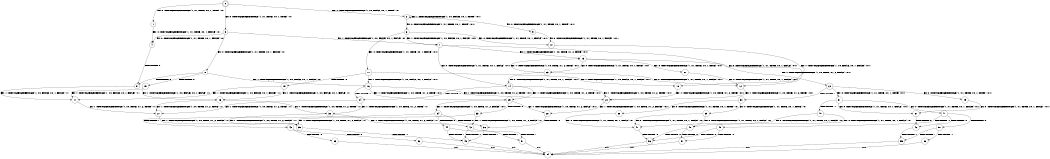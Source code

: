 digraph BCG {
size = "7, 10.5";
center = TRUE;
node [shape = circle];
0 [peripheries = 2];
0 -> 1 [label = "EX !0 !ATOMIC_EXCH_BRANCH (1, +1, TRUE, +0, 1, TRUE) !:0:"];
0 -> 2 [label = "EX !1 !ATOMIC_EXCH_BRANCH (1, +0, FALSE, +0, 1, TRUE) !:0:"];
0 -> 3 [label = "EX !0 !ATOMIC_EXCH_BRANCH (1, +1, TRUE, +0, 1, TRUE) !:0:"];
1 -> 4 [label = "EX !0 !ATOMIC_EXCH_BRANCH (1, +1, TRUE, +0, 1, FALSE) !:0:"];
2 -> 5 [label = "EX !0 !ATOMIC_EXCH_BRANCH (1, +1, TRUE, +0, 1, TRUE) !:0:1:"];
2 -> 6 [label = "EX !0 !ATOMIC_EXCH_BRANCH (1, +1, TRUE, +0, 1, TRUE) !:0:1:"];
2 -> 2 [label = "EX !1 !ATOMIC_EXCH_BRANCH (1, +0, FALSE, +0, 1, TRUE) !:0:1:"];
3 -> 4 [label = "EX !0 !ATOMIC_EXCH_BRANCH (1, +1, TRUE, +0, 1, FALSE) !:0:"];
3 -> 7 [label = "EX !1 !ATOMIC_EXCH_BRANCH (1, +0, FALSE, +0, 1, FALSE) !:0:"];
3 -> 8 [label = "EX !0 !ATOMIC_EXCH_BRANCH (1, +1, TRUE, +0, 1, FALSE) !:0:"];
4 -> 9 [label = "TERMINATE !0"];
5 -> 10 [label = "EX !0 !ATOMIC_EXCH_BRANCH (1, +1, TRUE, +0, 1, FALSE) !:0:1:"];
6 -> 10 [label = "EX !0 !ATOMIC_EXCH_BRANCH (1, +1, TRUE, +0, 1, FALSE) !:0:1:"];
6 -> 7 [label = "EX !1 !ATOMIC_EXCH_BRANCH (1, +0, FALSE, +0, 1, FALSE) !:0:1:"];
6 -> 11 [label = "EX !0 !ATOMIC_EXCH_BRANCH (1, +1, TRUE, +0, 1, FALSE) !:0:1:"];
7 -> 12 [label = "EX !0 !ATOMIC_EXCH_BRANCH (1, +1, TRUE, +0, 1, FALSE) !:0:1:"];
7 -> 13 [label = "EX !1 !ATOMIC_EXCH_BRANCH (1, +0, TRUE, +1, 2, TRUE) !:0:1:"];
7 -> 14 [label = "EX !0 !ATOMIC_EXCH_BRANCH (1, +1, TRUE, +0, 1, FALSE) !:0:1:"];
8 -> 9 [label = "TERMINATE !0"];
8 -> 15 [label = "TERMINATE !0"];
8 -> 16 [label = "EX !1 !ATOMIC_EXCH_BRANCH (1, +0, FALSE, +0, 1, FALSE) !:0:"];
9 -> 17 [label = "EX !1 !ATOMIC_EXCH_BRANCH (1, +0, FALSE, +0, 1, FALSE) !:1:"];
10 -> 18 [label = "EX !1 !ATOMIC_EXCH_BRANCH (1, +0, FALSE, +0, 1, FALSE) !:0:1:"];
11 -> 18 [label = "EX !1 !ATOMIC_EXCH_BRANCH (1, +0, FALSE, +0, 1, FALSE) !:0:1:"];
11 -> 19 [label = "TERMINATE !0"];
11 -> 16 [label = "EX !1 !ATOMIC_EXCH_BRANCH (1, +0, FALSE, +0, 1, FALSE) !:0:1:"];
12 -> 20 [label = "EX !1 !ATOMIC_EXCH_BRANCH (1, +0, TRUE, +1, 2, TRUE) !:0:1:"];
13 -> 21 [label = "EX !0 !ATOMIC_EXCH_BRANCH (1, +1, TRUE, +0, 1, TRUE) !:0:1:"];
13 -> 22 [label = "EX !1 !ATOMIC_EXCH_BRANCH (1, +0, TRUE, +1, 2, FALSE) !:0:1:"];
13 -> 23 [label = "EX !0 !ATOMIC_EXCH_BRANCH (1, +1, TRUE, +0, 1, TRUE) !:0:1:"];
14 -> 20 [label = "EX !1 !ATOMIC_EXCH_BRANCH (1, +0, TRUE, +1, 2, TRUE) !:0:1:"];
14 -> 24 [label = "TERMINATE !0"];
14 -> 25 [label = "EX !1 !ATOMIC_EXCH_BRANCH (1, +0, TRUE, +1, 2, TRUE) !:0:1:"];
15 -> 17 [label = "EX !1 !ATOMIC_EXCH_BRANCH (1, +0, FALSE, +0, 1, FALSE) !:1:"];
15 -> 26 [label = "EX !1 !ATOMIC_EXCH_BRANCH (1, +0, FALSE, +0, 1, FALSE) !:1:"];
16 -> 20 [label = "EX !1 !ATOMIC_EXCH_BRANCH (1, +0, TRUE, +1, 2, TRUE) !:0:1:"];
16 -> 24 [label = "TERMINATE !0"];
16 -> 25 [label = "EX !1 !ATOMIC_EXCH_BRANCH (1, +0, TRUE, +1, 2, TRUE) !:0:1:"];
17 -> 27 [label = "EX !1 !ATOMIC_EXCH_BRANCH (1, +0, TRUE, +1, 2, TRUE) !:1:"];
18 -> 20 [label = "EX !1 !ATOMIC_EXCH_BRANCH (1, +0, TRUE, +1, 2, TRUE) !:0:1:"];
19 -> 17 [label = "EX !1 !ATOMIC_EXCH_BRANCH (1, +0, FALSE, +0, 1, FALSE) !:1:"];
19 -> 26 [label = "EX !1 !ATOMIC_EXCH_BRANCH (1, +0, FALSE, +0, 1, FALSE) !:1:"];
20 -> 28 [label = "EX !1 !ATOMIC_EXCH_BRANCH (1, +0, TRUE, +1, 2, FALSE) !:0:1:"];
21 -> 12 [label = "EX !0 !ATOMIC_EXCH_BRANCH (1, +1, TRUE, +0, 1, FALSE) !:0:1:"];
22 -> 29 [label = "EX !0 !ATOMIC_EXCH_BRANCH (1, +1, TRUE, +0, 1, TRUE) !:0:1:"];
22 -> 30 [label = "TERMINATE !1"];
22 -> 31 [label = "EX !0 !ATOMIC_EXCH_BRANCH (1, +1, TRUE, +0, 1, TRUE) !:0:1:"];
23 -> 12 [label = "EX !0 !ATOMIC_EXCH_BRANCH (1, +1, TRUE, +0, 1, FALSE) !:0:1:"];
23 -> 13 [label = "EX !1 !ATOMIC_EXCH_BRANCH (1, +0, TRUE, +1, 2, TRUE) !:0:1:"];
23 -> 14 [label = "EX !0 !ATOMIC_EXCH_BRANCH (1, +1, TRUE, +0, 1, FALSE) !:0:1:"];
24 -> 27 [label = "EX !1 !ATOMIC_EXCH_BRANCH (1, +0, TRUE, +1, 2, TRUE) !:1:"];
24 -> 32 [label = "EX !1 !ATOMIC_EXCH_BRANCH (1, +0, TRUE, +1, 2, TRUE) !:1:"];
25 -> 28 [label = "EX !1 !ATOMIC_EXCH_BRANCH (1, +0, TRUE, +1, 2, FALSE) !:0:1:"];
25 -> 33 [label = "TERMINATE !0"];
25 -> 34 [label = "EX !1 !ATOMIC_EXCH_BRANCH (1, +0, TRUE, +1, 2, FALSE) !:0:1:"];
26 -> 27 [label = "EX !1 !ATOMIC_EXCH_BRANCH (1, +0, TRUE, +1, 2, TRUE) !:1:"];
26 -> 32 [label = "EX !1 !ATOMIC_EXCH_BRANCH (1, +0, TRUE, +1, 2, TRUE) !:1:"];
27 -> 35 [label = "EX !1 !ATOMIC_EXCH_BRANCH (1, +0, TRUE, +1, 2, FALSE) !:1:"];
28 -> 36 [label = "TERMINATE !0"];
29 -> 37 [label = "EX !0 !ATOMIC_EXCH_BRANCH (1, +1, TRUE, +0, 1, FALSE) !:0:1:"];
30 -> 38 [label = "EX !0 !ATOMIC_EXCH_BRANCH (1, +1, TRUE, +0, 1, TRUE) !:0:"];
30 -> 39 [label = "EX !0 !ATOMIC_EXCH_BRANCH (1, +1, TRUE, +0, 1, TRUE) !:0:"];
31 -> 37 [label = "EX !0 !ATOMIC_EXCH_BRANCH (1, +1, TRUE, +0, 1, FALSE) !:0:1:"];
31 -> 40 [label = "TERMINATE !1"];
31 -> 41 [label = "EX !0 !ATOMIC_EXCH_BRANCH (1, +1, TRUE, +0, 1, FALSE) !:0:1:"];
32 -> 35 [label = "EX !1 !ATOMIC_EXCH_BRANCH (1, +0, TRUE, +1, 2, FALSE) !:1:"];
32 -> 42 [label = "EX !1 !ATOMIC_EXCH_BRANCH (1, +0, TRUE, +1, 2, FALSE) !:1:"];
33 -> 35 [label = "EX !1 !ATOMIC_EXCH_BRANCH (1, +0, TRUE, +1, 2, FALSE) !:1:"];
33 -> 42 [label = "EX !1 !ATOMIC_EXCH_BRANCH (1, +0, TRUE, +1, 2, FALSE) !:1:"];
34 -> 36 [label = "TERMINATE !0"];
34 -> 43 [label = "TERMINATE !1"];
34 -> 44 [label = "TERMINATE !0"];
35 -> 45 [label = "TERMINATE !1"];
36 -> 45 [label = "TERMINATE !1"];
37 -> 46 [label = "TERMINATE !0"];
38 -> 47 [label = "EX !0 !ATOMIC_EXCH_BRANCH (1, +1, TRUE, +0, 1, FALSE) !:0:"];
39 -> 47 [label = "EX !0 !ATOMIC_EXCH_BRANCH (1, +1, TRUE, +0, 1, FALSE) !:0:"];
39 -> 48 [label = "EX !0 !ATOMIC_EXCH_BRANCH (1, +1, TRUE, +0, 1, FALSE) !:0:"];
40 -> 47 [label = "EX !0 !ATOMIC_EXCH_BRANCH (1, +1, TRUE, +0, 1, FALSE) !:0:"];
40 -> 48 [label = "EX !0 !ATOMIC_EXCH_BRANCH (1, +1, TRUE, +0, 1, FALSE) !:0:"];
41 -> 46 [label = "TERMINATE !0"];
41 -> 49 [label = "TERMINATE !1"];
41 -> 50 [label = "TERMINATE !0"];
42 -> 45 [label = "TERMINATE !1"];
42 -> 51 [label = "TERMINATE !1"];
43 -> 52 [label = "TERMINATE !0"];
43 -> 53 [label = "TERMINATE !0"];
44 -> 45 [label = "TERMINATE !1"];
44 -> 51 [label = "TERMINATE !1"];
45 -> 54 [label = "exit"];
46 -> 55 [label = "TERMINATE !1"];
47 -> 56 [label = "TERMINATE !0"];
48 -> 56 [label = "TERMINATE !0"];
48 -> 57 [label = "TERMINATE !0"];
49 -> 56 [label = "TERMINATE !0"];
49 -> 57 [label = "TERMINATE !0"];
50 -> 55 [label = "TERMINATE !1"];
50 -> 58 [label = "TERMINATE !1"];
51 -> 54 [label = "exit"];
52 -> 54 [label = "exit"];
53 -> 54 [label = "exit"];
55 -> 54 [label = "exit"];
56 -> 54 [label = "exit"];
57 -> 54 [label = "exit"];
58 -> 54 [label = "exit"];
}
